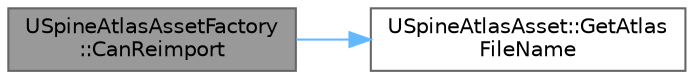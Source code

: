 digraph "USpineAtlasAssetFactory::CanReimport"
{
 // LATEX_PDF_SIZE
  bgcolor="transparent";
  edge [fontname=Helvetica,fontsize=10,labelfontname=Helvetica,labelfontsize=10];
  node [fontname=Helvetica,fontsize=10,shape=box,height=0.2,width=0.4];
  rankdir="LR";
  Node1 [id="Node000001",label="USpineAtlasAssetFactory\l::CanReimport",height=0.2,width=0.4,color="gray40", fillcolor="grey60", style="filled", fontcolor="black",tooltip=" "];
  Node1 -> Node2 [id="edge1_Node000001_Node000002",color="steelblue1",style="solid",tooltip=" "];
  Node2 [id="Node000002",label="USpineAtlasAsset::GetAtlas\lFileName",height=0.2,width=0.4,color="grey40", fillcolor="white", style="filled",URL="$class_u_spine_atlas_asset.html#af411946c870830fd4f7ab2cc9ce9e397",tooltip=" "];
}
